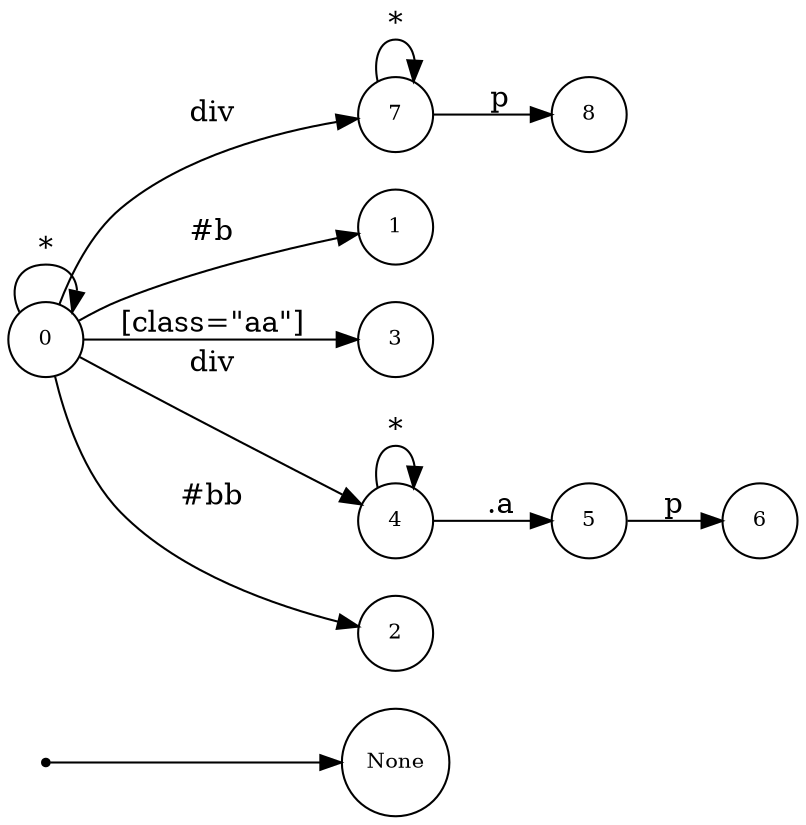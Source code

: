 digraph NFA {
  rankdir=LR;
  node [shape=circle, fontsize=10];
  __start [shape=point, label=""];
  __start -> None;
  7 [label="7"];
  5 [label="5"];
  1 [label="1"];
  6 [label="6"];
  0 [label="0"];
  3 [label="3"];
  4 [label="4"];
  2 [label="2"];
  8 [label="8"];
  { node [shape=doublecircle]; 1 2 3 6 8 }
  0 -> 0 [label="*"];
  0 -> 1 [label="#b"];
  0 -> 2 [label="#bb"];
  0 -> 3 [label="[class=\"aa\"]"];
  0 -> 4 [label="div"];
  4 -> 4 [label="*"];
  4 -> 5 [label=".a"];
  5 -> 6 [label="p"];
  0 -> 7 [label="div"];
  7 -> 7 [label="*"];
  7 -> 8 [label="p"];
}
